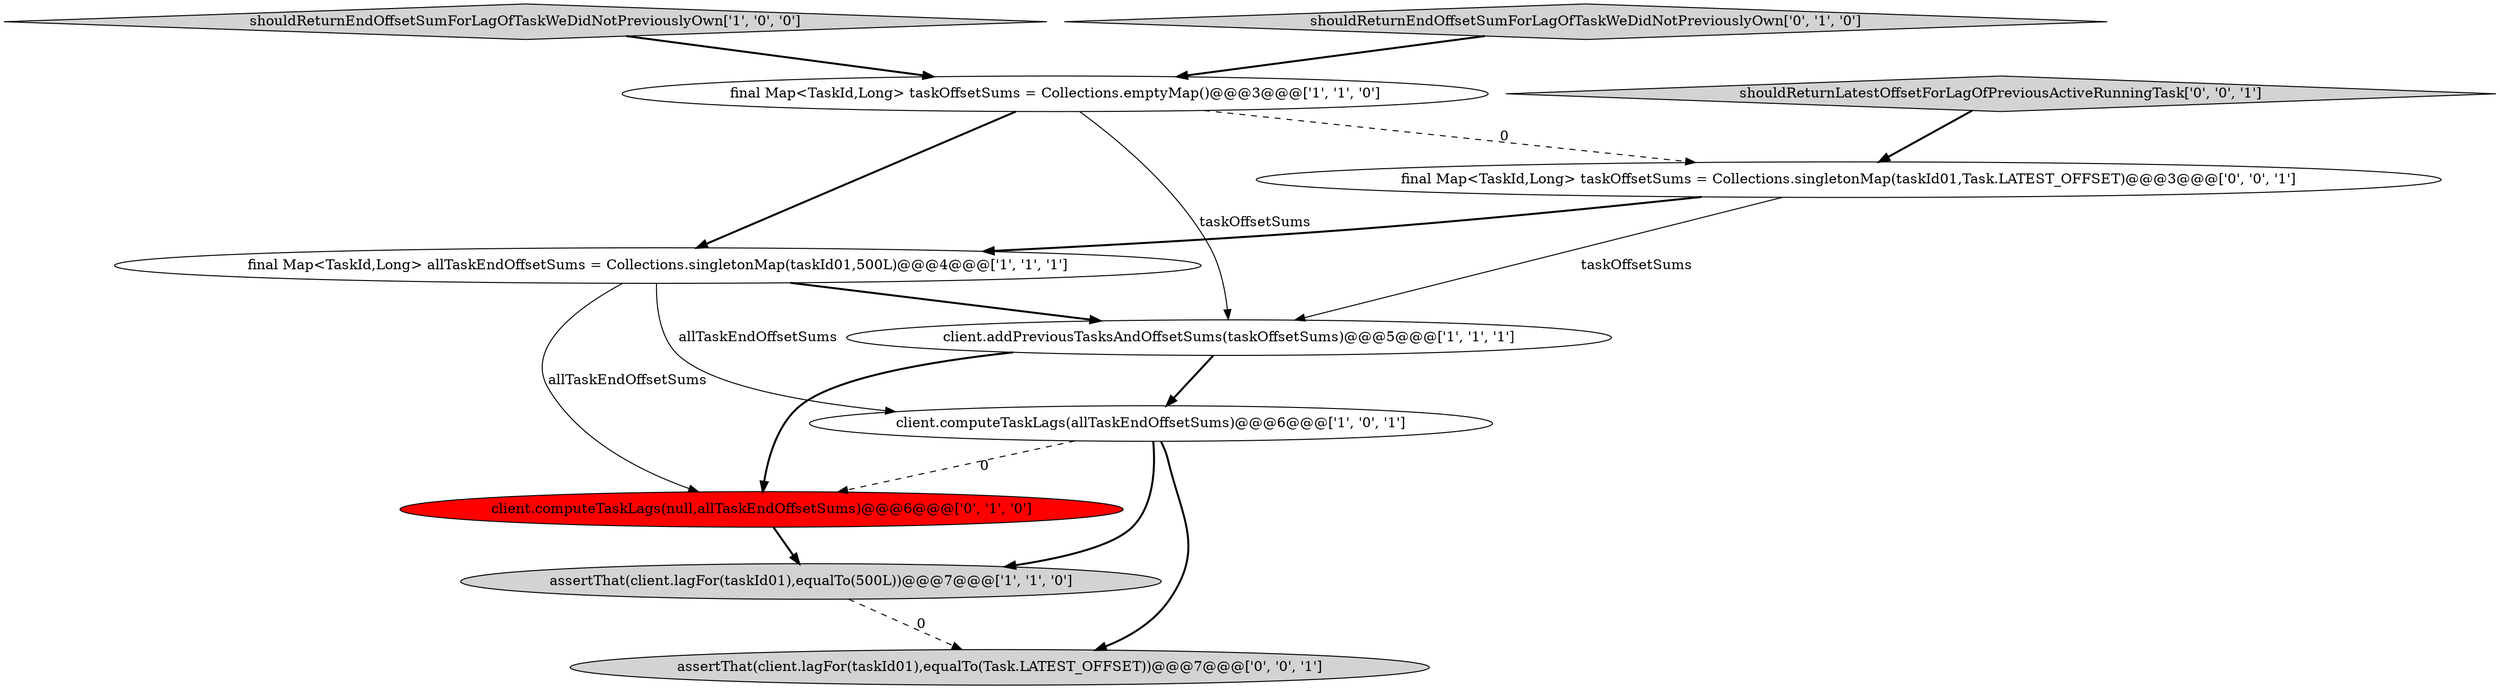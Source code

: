digraph {
5 [style = filled, label = "final Map<TaskId,Long> allTaskEndOffsetSums = Collections.singletonMap(taskId01,500L)@@@4@@@['1', '1', '1']", fillcolor = white, shape = ellipse image = "AAA0AAABBB1BBB"];
10 [style = filled, label = "final Map<TaskId,Long> taskOffsetSums = Collections.singletonMap(taskId01,Task.LATEST_OFFSET)@@@3@@@['0', '0', '1']", fillcolor = white, shape = ellipse image = "AAA0AAABBB3BBB"];
2 [style = filled, label = "shouldReturnEndOffsetSumForLagOfTaskWeDidNotPreviouslyOwn['1', '0', '0']", fillcolor = lightgray, shape = diamond image = "AAA0AAABBB1BBB"];
0 [style = filled, label = "client.addPreviousTasksAndOffsetSums(taskOffsetSums)@@@5@@@['1', '1', '1']", fillcolor = white, shape = ellipse image = "AAA0AAABBB1BBB"];
3 [style = filled, label = "final Map<TaskId,Long> taskOffsetSums = Collections.emptyMap()@@@3@@@['1', '1', '0']", fillcolor = white, shape = ellipse image = "AAA0AAABBB1BBB"];
9 [style = filled, label = "shouldReturnLatestOffsetForLagOfPreviousActiveRunningTask['0', '0', '1']", fillcolor = lightgray, shape = diamond image = "AAA0AAABBB3BBB"];
4 [style = filled, label = "client.computeTaskLags(allTaskEndOffsetSums)@@@6@@@['1', '0', '1']", fillcolor = white, shape = ellipse image = "AAA0AAABBB1BBB"];
8 [style = filled, label = "assertThat(client.lagFor(taskId01),equalTo(Task.LATEST_OFFSET))@@@7@@@['0', '0', '1']", fillcolor = lightgray, shape = ellipse image = "AAA0AAABBB3BBB"];
1 [style = filled, label = "assertThat(client.lagFor(taskId01),equalTo(500L))@@@7@@@['1', '1', '0']", fillcolor = lightgray, shape = ellipse image = "AAA0AAABBB1BBB"];
7 [style = filled, label = "client.computeTaskLags(null,allTaskEndOffsetSums)@@@6@@@['0', '1', '0']", fillcolor = red, shape = ellipse image = "AAA1AAABBB2BBB"];
6 [style = filled, label = "shouldReturnEndOffsetSumForLagOfTaskWeDidNotPreviouslyOwn['0', '1', '0']", fillcolor = lightgray, shape = diamond image = "AAA0AAABBB2BBB"];
10->0 [style = solid, label="taskOffsetSums"];
6->3 [style = bold, label=""];
4->8 [style = bold, label=""];
1->8 [style = dashed, label="0"];
4->1 [style = bold, label=""];
3->5 [style = bold, label=""];
3->10 [style = dashed, label="0"];
7->1 [style = bold, label=""];
10->5 [style = bold, label=""];
9->10 [style = bold, label=""];
5->0 [style = bold, label=""];
5->7 [style = solid, label="allTaskEndOffsetSums"];
0->4 [style = bold, label=""];
4->7 [style = dashed, label="0"];
2->3 [style = bold, label=""];
5->4 [style = solid, label="allTaskEndOffsetSums"];
0->7 [style = bold, label=""];
3->0 [style = solid, label="taskOffsetSums"];
}
